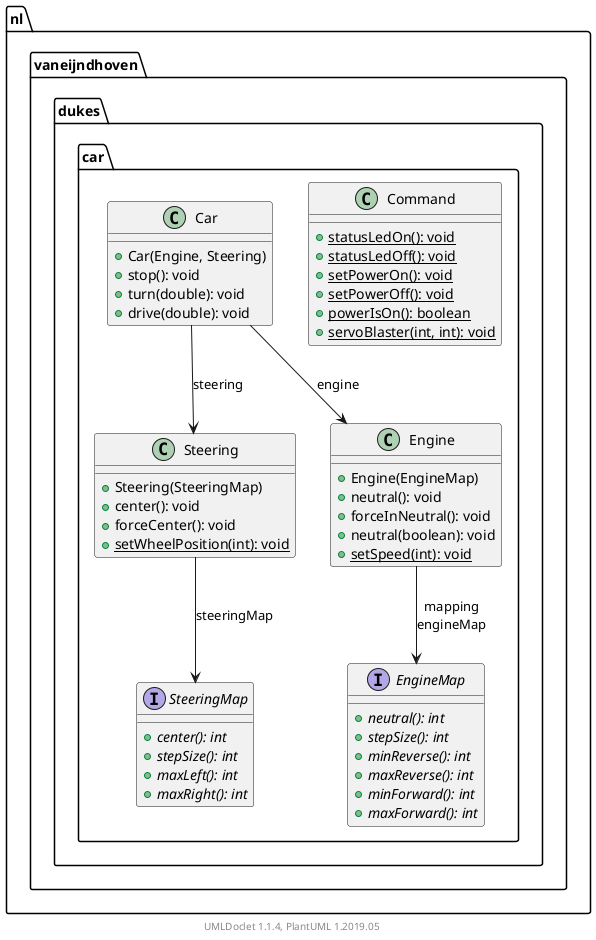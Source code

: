 @startuml

    namespace nl.vaneijndhoven.dukes.car {

        interface SteeringMap [[SteeringMap.html]] {
            {abstract} +center(): int
            {abstract} +stepSize(): int
            {abstract} +maxLeft(): int
            {abstract} +maxRight(): int
        }

        interface EngineMap [[EngineMap.html]] {
            {abstract} +neutral(): int
            {abstract} +stepSize(): int
            {abstract} +minReverse(): int
            {abstract} +maxReverse(): int
            {abstract} +minForward(): int
            {abstract} +maxForward(): int
        }

        class Steering [[Steering.html]] {
            +Steering(SteeringMap)
            +center(): void
            +forceCenter(): void
            {static} +setWheelPosition(int): void
        }

        class Command [[Command.html]] {
            {static} +statusLedOn(): void
            {static} +statusLedOff(): void
            {static} +setPowerOn(): void
            {static} +setPowerOff(): void
            {static} +powerIsOn(): boolean
            {static} +servoBlaster(int, int): void
        }

        class Car [[Car.html]] {
            +Car(Engine, Steering)
            +stop(): void
            +turn(double): void
            +drive(double): void
        }

        class Engine [[Engine.html]] {
            +Engine(EngineMap)
            +neutral(): void
            +forceInNeutral(): void
            +neutral(boolean): void
            {static} +setSpeed(int): void
        }

        Steering --> SteeringMap: steeringMap

        Car --> Engine: engine

        Car --> Steering: steering

        Engine --> EngineMap: mapping\nengineMap

    }


    center footer UMLDoclet 1.1.4, PlantUML 1.2019.05
@enduml
